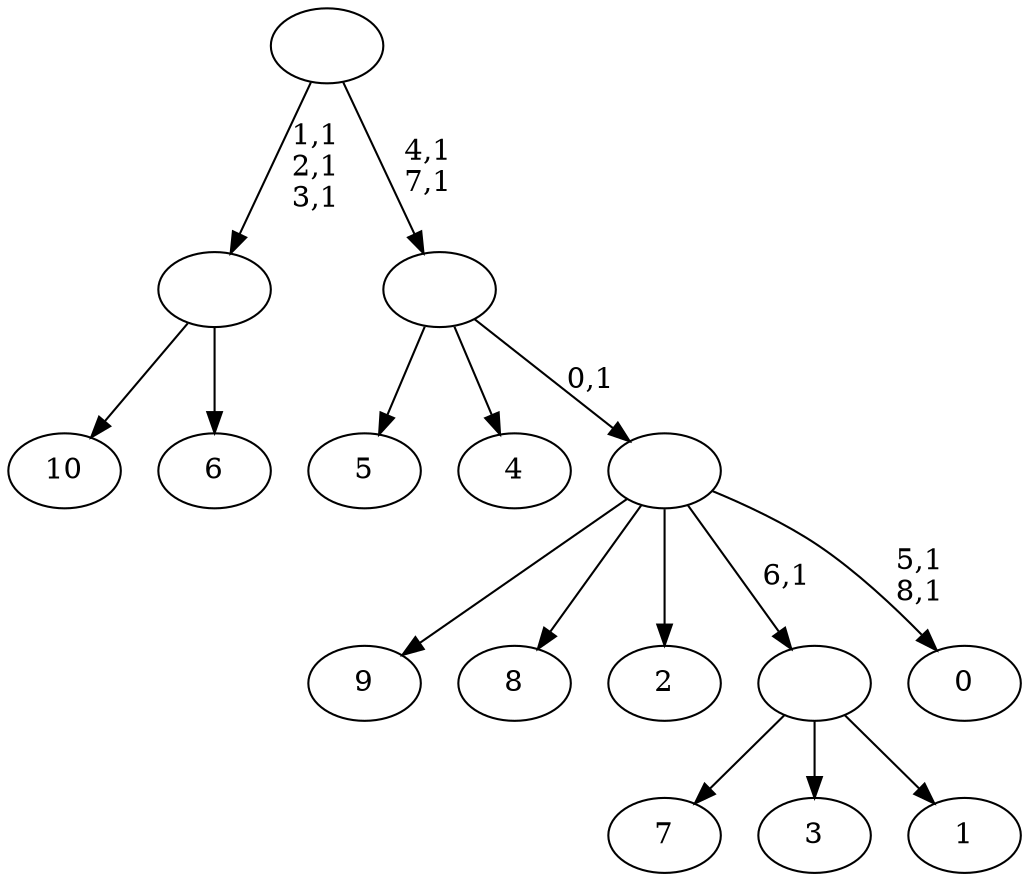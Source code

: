 digraph T {
	20 [label="10"]
	19 [label="9"]
	18 [label="8"]
	17 [label="7"]
	16 [label="6"]
	15 [label=""]
	12 [label="5"]
	11 [label="4"]
	10 [label="3"]
	9 [label="2"]
	8 [label="1"]
	7 [label=""]
	6 [label="0"]
	3 [label=""]
	2 [label=""]
	0 [label=""]
	15 -> 20 [label=""]
	15 -> 16 [label=""]
	7 -> 17 [label=""]
	7 -> 10 [label=""]
	7 -> 8 [label=""]
	3 -> 6 [label="5,1\n8,1"]
	3 -> 19 [label=""]
	3 -> 18 [label=""]
	3 -> 9 [label=""]
	3 -> 7 [label="6,1"]
	2 -> 12 [label=""]
	2 -> 11 [label=""]
	2 -> 3 [label="0,1"]
	0 -> 2 [label="4,1\n7,1"]
	0 -> 15 [label="1,1\n2,1\n3,1"]
}
